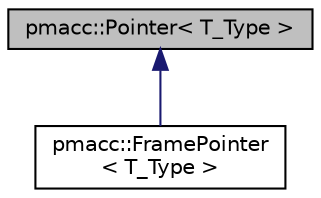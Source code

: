 digraph "pmacc::Pointer&lt; T_Type &gt;"
{
 // LATEX_PDF_SIZE
  edge [fontname="Helvetica",fontsize="10",labelfontname="Helvetica",labelfontsize="10"];
  node [fontname="Helvetica",fontsize="10",shape=record];
  Node1 [label="pmacc::Pointer\< T_Type \>",height=0.2,width=0.4,color="black", fillcolor="grey75", style="filled", fontcolor="black",tooltip="Wrapper for a raw pointer."];
  Node1 -> Node2 [dir="back",color="midnightblue",fontsize="10",style="solid",fontname="Helvetica"];
  Node2 [label="pmacc::FramePointer\l\< T_Type \>",height=0.2,width=0.4,color="black", fillcolor="white", style="filled",URL="$classpmacc_1_1_frame_pointer.html",tooltip="Wrapper for a raw pointer a PMacc frame."];
}

